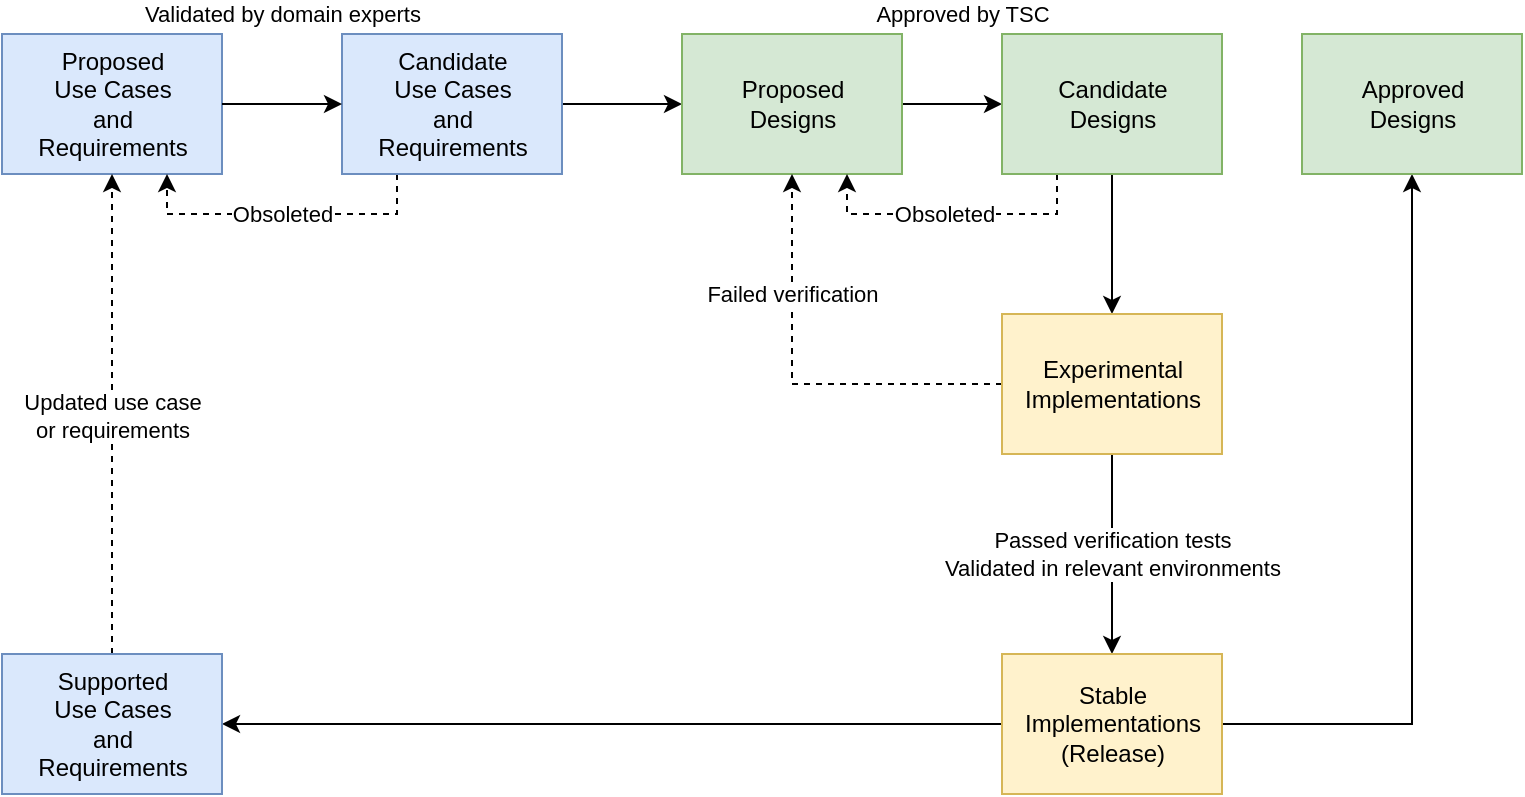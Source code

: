 <mxfile version="16.5.1" type="device"><diagram id="tB51HTpj9DhDYHzAS0J9" name="Page-1"><mxGraphModel dx="1102" dy="1025" grid="1" gridSize="10" guides="1" tooltips="1" connect="1" arrows="1" fold="1" page="1" pageScale="1" pageWidth="850" pageHeight="1100" math="0" shadow="0"><root><mxCell id="0"/><mxCell id="1" parent="0"/><mxCell id="UwIPdW3Tp-_WJ5fGLDN4-4" value="Proposed&lt;br&gt;Use Cases&lt;br&gt;and&lt;br&gt;Requirements" style="html=1;fillColor=#dae8fc;strokeColor=#6c8ebf;" parent="1" vertex="1"><mxGeometry x="140" y="290" width="110" height="70" as="geometry"/></mxCell><mxCell id="UwIPdW3Tp-_WJ5fGLDN4-14" value="" style="edgeStyle=orthogonalEdgeStyle;rounded=0;orthogonalLoop=1;jettySize=auto;html=1;" parent="1" source="UwIPdW3Tp-_WJ5fGLDN4-11" target="UwIPdW3Tp-_WJ5fGLDN4-13" edge="1"><mxGeometry relative="1" as="geometry"/></mxCell><mxCell id="UwIPdW3Tp-_WJ5fGLDN4-37" style="edgeStyle=orthogonalEdgeStyle;rounded=0;orthogonalLoop=1;jettySize=auto;html=1;entryX=0.75;entryY=1;entryDx=0;entryDy=0;dashed=1;exitX=0.25;exitY=1;exitDx=0;exitDy=0;" parent="1" source="UwIPdW3Tp-_WJ5fGLDN4-11" target="UwIPdW3Tp-_WJ5fGLDN4-4" edge="1"><mxGeometry relative="1" as="geometry"/></mxCell><mxCell id="UwIPdW3Tp-_WJ5fGLDN4-38" value="Obsoleted" style="edgeLabel;html=1;align=center;verticalAlign=middle;resizable=0;points=[];" parent="UwIPdW3Tp-_WJ5fGLDN4-37" vertex="1" connectable="0"><mxGeometry x="-0.312" relative="1" as="geometry"><mxPoint x="-24" as="offset"/></mxGeometry></mxCell><mxCell id="UwIPdW3Tp-_WJ5fGLDN4-11" value="Candidate&lt;br&gt;Use Cases&lt;br&gt;and&lt;br&gt;Requirements" style="html=1;fillColor=#dae8fc;strokeColor=#6c8ebf;" parent="1" vertex="1"><mxGeometry x="310" y="290" width="110" height="70" as="geometry"/></mxCell><mxCell id="UwIPdW3Tp-_WJ5fGLDN4-6" value="Validated by domain experts" style="edgeStyle=orthogonalEdgeStyle;rounded=0;orthogonalLoop=1;jettySize=auto;html=1;entryX=0;entryY=0.5;entryDx=0;entryDy=0;" parent="1" source="UwIPdW3Tp-_WJ5fGLDN4-4" target="UwIPdW3Tp-_WJ5fGLDN4-11" edge="1"><mxGeometry y="45" relative="1" as="geometry"><mxPoint x="310.44" y="315" as="targetPoint"/><mxPoint as="offset"/></mxGeometry></mxCell><mxCell id="UwIPdW3Tp-_WJ5fGLDN4-16" value="Approved by TSC" style="edgeStyle=orthogonalEdgeStyle;rounded=0;orthogonalLoop=1;jettySize=auto;html=1;" parent="1" source="UwIPdW3Tp-_WJ5fGLDN4-13" target="UwIPdW3Tp-_WJ5fGLDN4-15" edge="1"><mxGeometry x="0.2" y="45" relative="1" as="geometry"><mxPoint as="offset"/></mxGeometry></mxCell><mxCell id="UwIPdW3Tp-_WJ5fGLDN4-13" value="Proposed&lt;br&gt;Designs" style="html=1;fillColor=#d5e8d4;strokeColor=#82b366;" parent="1" vertex="1"><mxGeometry x="480" y="290" width="110" height="70" as="geometry"/></mxCell><mxCell id="UwIPdW3Tp-_WJ5fGLDN4-18" value="" style="edgeStyle=orthogonalEdgeStyle;rounded=0;orthogonalLoop=1;jettySize=auto;html=1;" parent="1" source="UwIPdW3Tp-_WJ5fGLDN4-15" target="UwIPdW3Tp-_WJ5fGLDN4-17" edge="1"><mxGeometry relative="1" as="geometry"/></mxCell><mxCell id="UwIPdW3Tp-_WJ5fGLDN4-35" style="edgeStyle=orthogonalEdgeStyle;rounded=0;orthogonalLoop=1;jettySize=auto;html=1;exitX=0.25;exitY=1;exitDx=0;exitDy=0;entryX=0.75;entryY=1;entryDx=0;entryDy=0;dashed=1;" parent="1" source="UwIPdW3Tp-_WJ5fGLDN4-15" target="UwIPdW3Tp-_WJ5fGLDN4-13" edge="1"><mxGeometry relative="1" as="geometry"/></mxCell><mxCell id="UwIPdW3Tp-_WJ5fGLDN4-36" value="Obsoleted" style="edgeLabel;html=1;align=center;verticalAlign=middle;resizable=0;points=[];" parent="UwIPdW3Tp-_WJ5fGLDN4-35" vertex="1" connectable="0"><mxGeometry x="-0.379" y="-2" relative="1" as="geometry"><mxPoint x="-32" y="2" as="offset"/></mxGeometry></mxCell><mxCell id="UwIPdW3Tp-_WJ5fGLDN4-15" value="Candidate&lt;br&gt;Designs" style="html=1;fillColor=#d5e8d4;strokeColor=#82b366;" parent="1" vertex="1"><mxGeometry x="640" y="290" width="110" height="70" as="geometry"/></mxCell><mxCell id="UwIPdW3Tp-_WJ5fGLDN4-20" value="Passed verification tests&lt;br&gt;Validated in relevant environments" style="edgeStyle=orthogonalEdgeStyle;rounded=0;orthogonalLoop=1;jettySize=auto;html=1;" parent="1" source="UwIPdW3Tp-_WJ5fGLDN4-17" target="UwIPdW3Tp-_WJ5fGLDN4-19" edge="1"><mxGeometry relative="1" as="geometry"/></mxCell><mxCell id="UwIPdW3Tp-_WJ5fGLDN4-30" style="edgeStyle=orthogonalEdgeStyle;rounded=0;orthogonalLoop=1;jettySize=auto;html=1;entryX=0.5;entryY=1;entryDx=0;entryDy=0;dashed=1;" parent="1" source="UwIPdW3Tp-_WJ5fGLDN4-17" target="UwIPdW3Tp-_WJ5fGLDN4-13" edge="1"><mxGeometry relative="1" as="geometry"/></mxCell><mxCell id="UwIPdW3Tp-_WJ5fGLDN4-32" value="Failed verification" style="edgeLabel;html=1;align=center;verticalAlign=middle;resizable=0;points=[];" parent="UwIPdW3Tp-_WJ5fGLDN4-30" vertex="1" connectable="0"><mxGeometry x="0.368" y="2" relative="1" as="geometry"><mxPoint x="2" y="-7" as="offset"/></mxGeometry></mxCell><mxCell id="UwIPdW3Tp-_WJ5fGLDN4-17" value="Experimental&lt;br&gt;Implementations" style="html=1;fillColor=#fff2cc;strokeColor=#d6b656;" parent="1" vertex="1"><mxGeometry x="640" y="430" width="110" height="70" as="geometry"/></mxCell><mxCell id="UwIPdW3Tp-_WJ5fGLDN4-22" value="" style="edgeStyle=orthogonalEdgeStyle;rounded=0;orthogonalLoop=1;jettySize=auto;html=1;" parent="1" source="UwIPdW3Tp-_WJ5fGLDN4-19" target="UwIPdW3Tp-_WJ5fGLDN4-21" edge="1"><mxGeometry relative="1" as="geometry"/></mxCell><mxCell id="UwIPdW3Tp-_WJ5fGLDN4-29" value="" style="edgeStyle=orthogonalEdgeStyle;rounded=0;orthogonalLoop=1;jettySize=auto;html=1;" parent="1" source="UwIPdW3Tp-_WJ5fGLDN4-19" target="UwIPdW3Tp-_WJ5fGLDN4-28" edge="1"><mxGeometry relative="1" as="geometry"/></mxCell><mxCell id="UwIPdW3Tp-_WJ5fGLDN4-19" value="Stable&lt;br&gt;Implementations&lt;br&gt;(Release)" style="html=1;fillColor=#fff2cc;strokeColor=#d6b656;" parent="1" vertex="1"><mxGeometry x="640" y="600" width="110" height="70" as="geometry"/></mxCell><mxCell id="UwIPdW3Tp-_WJ5fGLDN4-33" style="edgeStyle=orthogonalEdgeStyle;rounded=0;orthogonalLoop=1;jettySize=auto;html=1;entryX=0.5;entryY=1;entryDx=0;entryDy=0;dashed=1;" parent="1" source="UwIPdW3Tp-_WJ5fGLDN4-21" target="UwIPdW3Tp-_WJ5fGLDN4-4" edge="1"><mxGeometry relative="1" as="geometry"/></mxCell><mxCell id="UwIPdW3Tp-_WJ5fGLDN4-34" value="Updated use case&lt;br&gt;or requirements" style="edgeLabel;html=1;align=center;verticalAlign=middle;resizable=0;points=[];" parent="UwIPdW3Tp-_WJ5fGLDN4-33" vertex="1" connectable="0"><mxGeometry x="0.129" y="3" relative="1" as="geometry"><mxPoint x="3" y="16" as="offset"/></mxGeometry></mxCell><mxCell id="UwIPdW3Tp-_WJ5fGLDN4-21" value="Supported&lt;br&gt;Use Cases&lt;br&gt;and&lt;br&gt;Requirements" style="html=1;fillColor=#dae8fc;strokeColor=#6c8ebf;" parent="1" vertex="1"><mxGeometry x="140" y="600" width="110" height="70" as="geometry"/></mxCell><mxCell id="UwIPdW3Tp-_WJ5fGLDN4-28" value="Approved&lt;br&gt;Designs" style="html=1;fillColor=#d5e8d4;strokeColor=#82b366;" parent="1" vertex="1"><mxGeometry x="790" y="290" width="110" height="70" as="geometry"/></mxCell></root></mxGraphModel></diagram></mxfile>